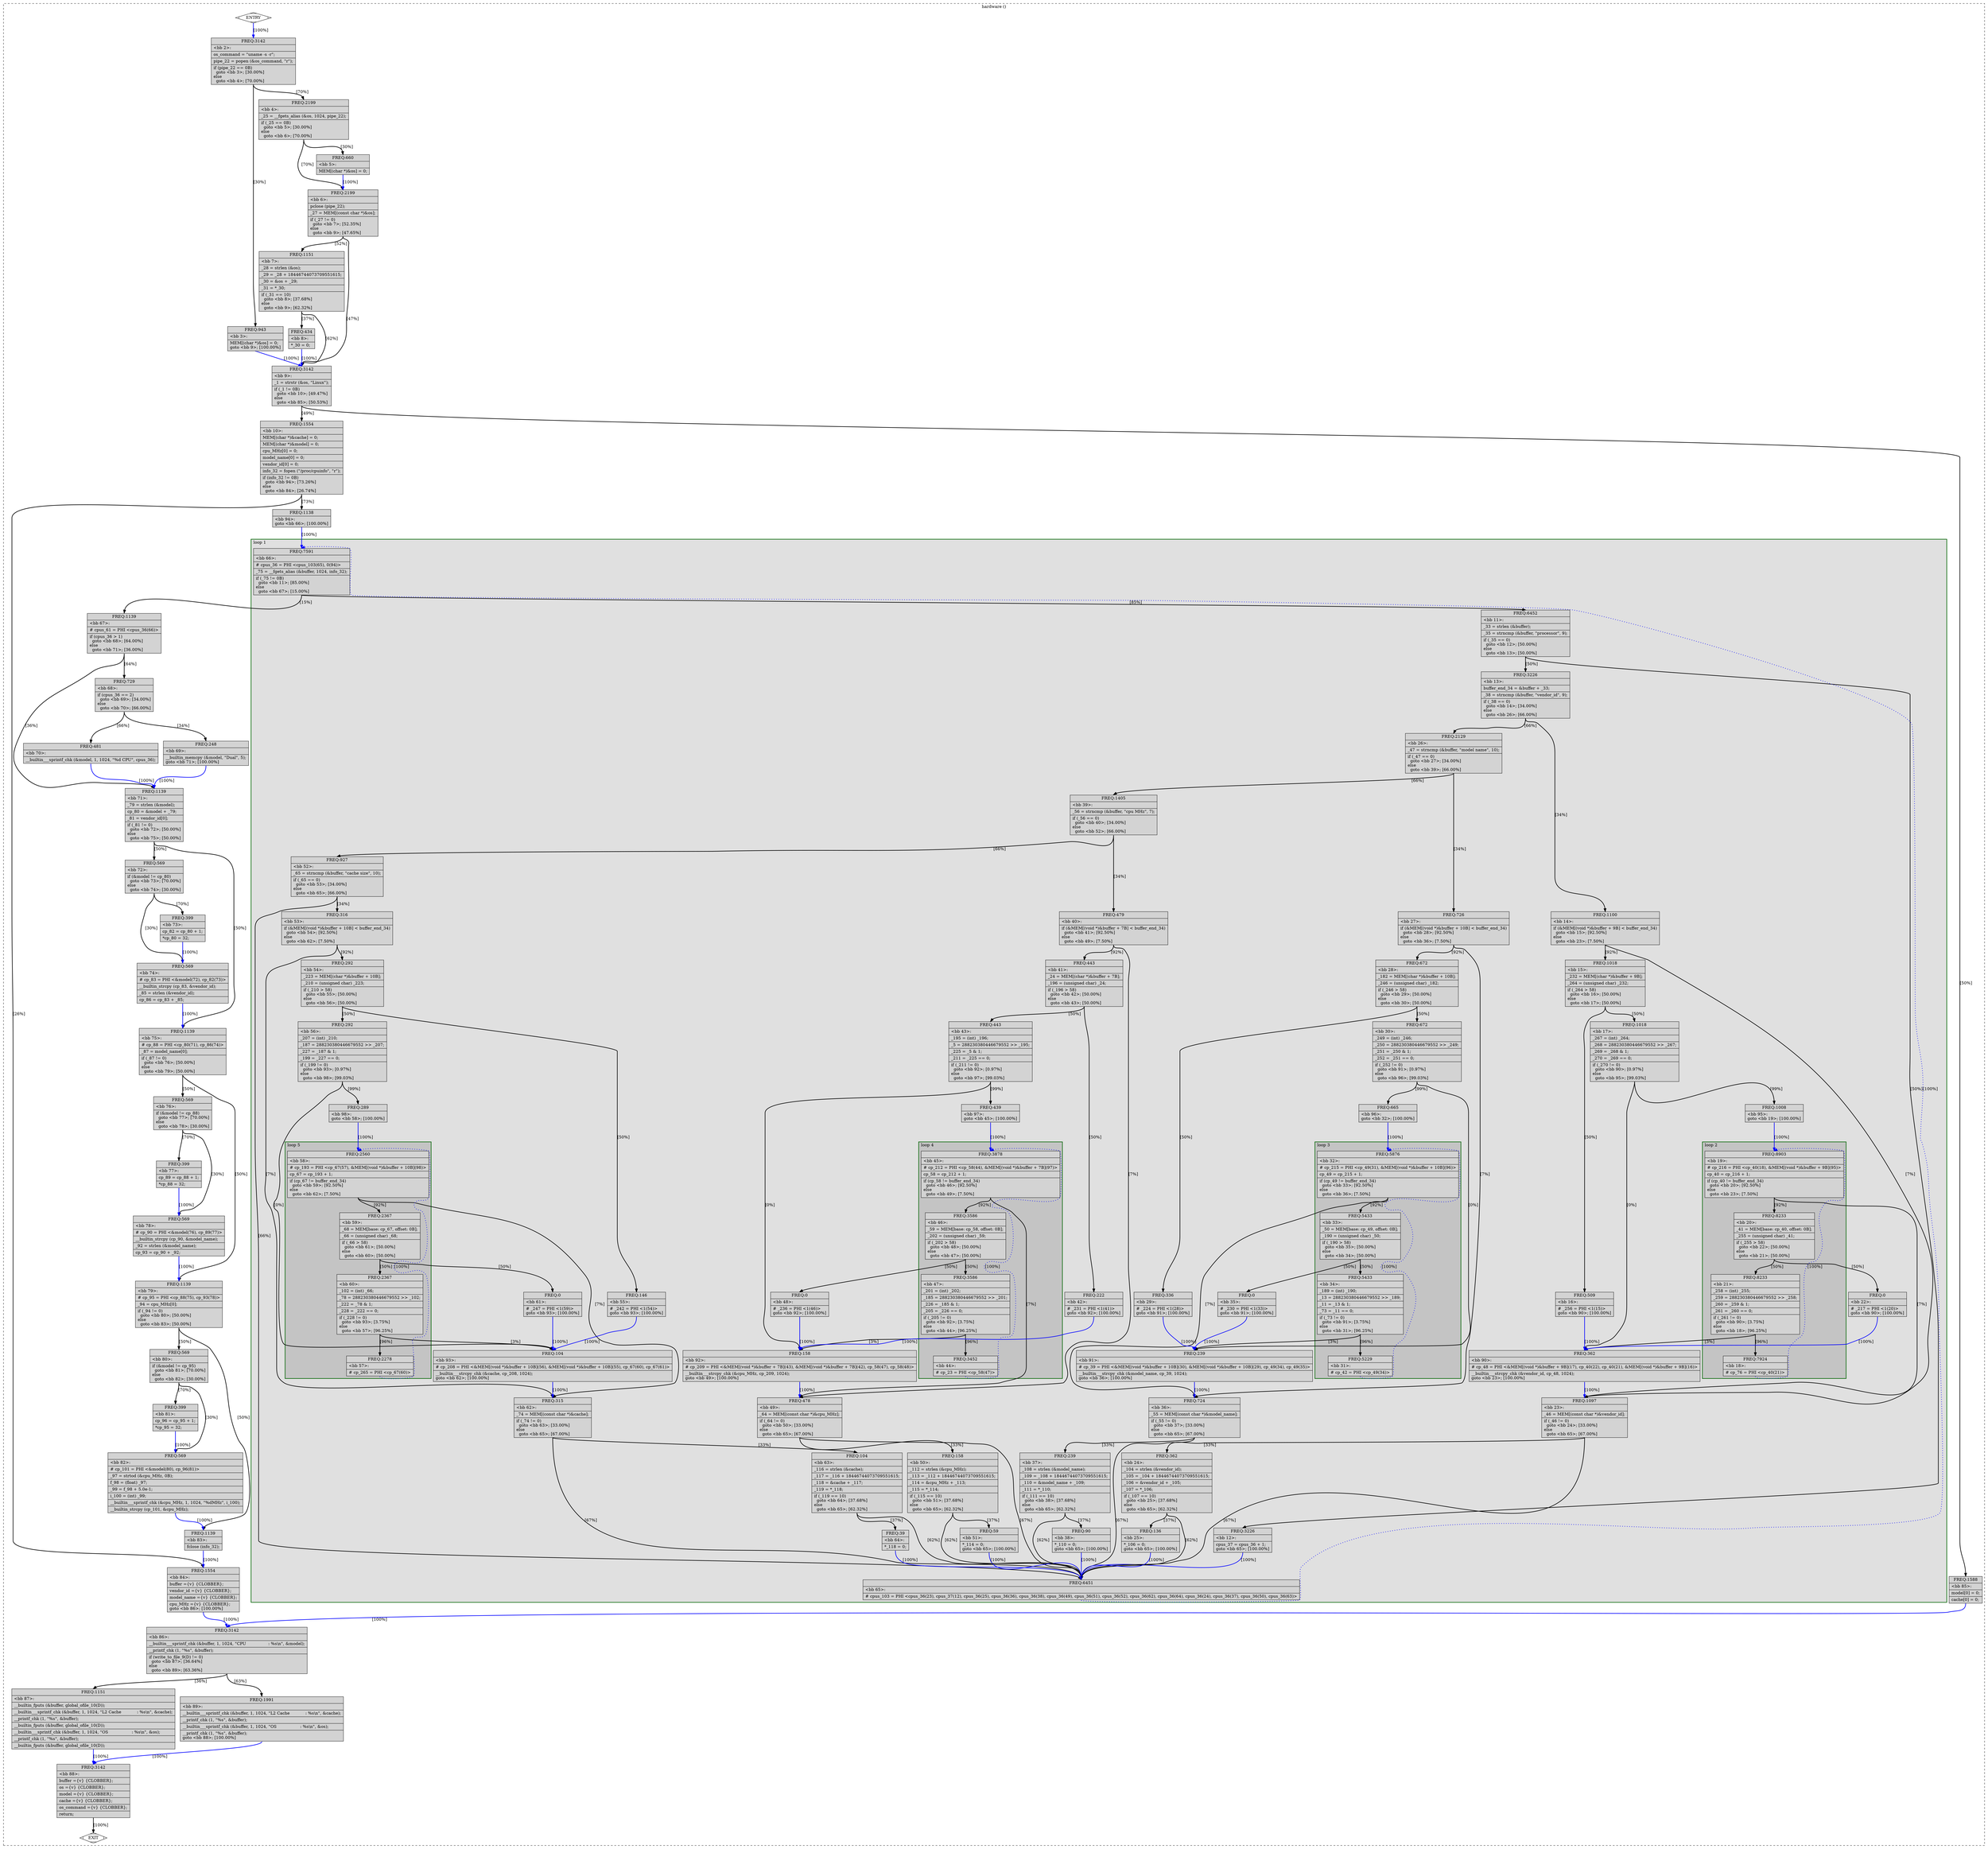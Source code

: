 digraph "hardware.c.180t.thread4" {
overlap=false;
subgraph "cluster_hardware" {
	style="dashed";
	color="black";
	label="hardware ()";
	subgraph cluster_56_1 {
	style="filled";
	color="darkgreen";
	fillcolor="grey88";
	label="loop 1";
	labeljust=l;
	penwidth=2;
	subgraph cluster_56_2 {
	style="filled";
	color="darkgreen";
	fillcolor="grey77";
	label="loop 2";
	labeljust=l;
	penwidth=2;
	fn_56_basic_block_19 [shape=record,style=filled,fillcolor=lightgrey,label="{ FREQ:8903 |\<bb\ 19\>:\l\
|#\ cp_216\ =\ PHI\ \<cp_40(18),\ &MEM[(void\ *)&buffer\ +\ 9B](95)\>\l\
|cp_40\ =\ cp_216\ +\ 1;\l\
|if\ (cp_40\ !=\ buffer_end_34)\l\
\ \ goto\ \<bb\ 20\>;\ [92.50%]\l\
else\l\
\ \ goto\ \<bb\ 23\>;\ [7.50%]\l\
}"];

	fn_56_basic_block_20 [shape=record,style=filled,fillcolor=lightgrey,label="{ FREQ:8233 |\<bb\ 20\>:\l\
|_41\ =\ MEM[base:\ cp_40,\ offset:\ 0B];\l\
|_255\ =\ (unsigned\ char)\ _41;\l\
|if\ (_255\ \>\ 58)\l\
\ \ goto\ \<bb\ 22\>;\ [50.00%]\l\
else\l\
\ \ goto\ \<bb\ 21\>;\ [50.00%]\l\
}"];

	fn_56_basic_block_21 [shape=record,style=filled,fillcolor=lightgrey,label="{ FREQ:8233 |\<bb\ 21\>:\l\
|_258\ =\ (int)\ _255;\l\
|_259\ =\ 288230380446679552\ \>\>\ _258;\l\
|_260\ =\ _259\ &\ 1;\l\
|_261\ =\ _260\ ==\ 0;\l\
|if\ (_261\ !=\ 0)\l\
\ \ goto\ \<bb\ 90\>;\ [3.75%]\l\
else\l\
\ \ goto\ \<bb\ 18\>;\ [96.25%]\l\
}"];

	fn_56_basic_block_18 [shape=record,style=filled,fillcolor=lightgrey,label="{ FREQ:7924 |\<bb\ 18\>:\l\
|#\ cp_76\ =\ PHI\ \<cp_40(21)\>\l\
}"];

	}
	subgraph cluster_56_3 {
	style="filled";
	color="darkgreen";
	fillcolor="grey77";
	label="loop 3";
	labeljust=l;
	penwidth=2;
	fn_56_basic_block_32 [shape=record,style=filled,fillcolor=lightgrey,label="{ FREQ:5876 |\<bb\ 32\>:\l\
|#\ cp_215\ =\ PHI\ \<cp_49(31),\ &MEM[(void\ *)&buffer\ +\ 10B](96)\>\l\
|cp_49\ =\ cp_215\ +\ 1;\l\
|if\ (cp_49\ !=\ buffer_end_34)\l\
\ \ goto\ \<bb\ 33\>;\ [92.50%]\l\
else\l\
\ \ goto\ \<bb\ 36\>;\ [7.50%]\l\
}"];

	fn_56_basic_block_33 [shape=record,style=filled,fillcolor=lightgrey,label="{ FREQ:5433 |\<bb\ 33\>:\l\
|_50\ =\ MEM[base:\ cp_49,\ offset:\ 0B];\l\
|_190\ =\ (unsigned\ char)\ _50;\l\
|if\ (_190\ \>\ 58)\l\
\ \ goto\ \<bb\ 35\>;\ [50.00%]\l\
else\l\
\ \ goto\ \<bb\ 34\>;\ [50.00%]\l\
}"];

	fn_56_basic_block_34 [shape=record,style=filled,fillcolor=lightgrey,label="{ FREQ:5433 |\<bb\ 34\>:\l\
|_189\ =\ (int)\ _190;\l\
|_13\ =\ 288230380446679552\ \>\>\ _189;\l\
|_11\ =\ _13\ &\ 1;\l\
|_73\ =\ _11\ ==\ 0;\l\
|if\ (_73\ !=\ 0)\l\
\ \ goto\ \<bb\ 91\>;\ [3.75%]\l\
else\l\
\ \ goto\ \<bb\ 31\>;\ [96.25%]\l\
}"];

	fn_56_basic_block_31 [shape=record,style=filled,fillcolor=lightgrey,label="{ FREQ:5229 |\<bb\ 31\>:\l\
|#\ cp_42\ =\ PHI\ \<cp_49(34)\>\l\
}"];

	}
	subgraph cluster_56_4 {
	style="filled";
	color="darkgreen";
	fillcolor="grey77";
	label="loop 4";
	labeljust=l;
	penwidth=2;
	fn_56_basic_block_45 [shape=record,style=filled,fillcolor=lightgrey,label="{ FREQ:3878 |\<bb\ 45\>:\l\
|#\ cp_212\ =\ PHI\ \<cp_58(44),\ &MEM[(void\ *)&buffer\ +\ 7B](97)\>\l\
|cp_58\ =\ cp_212\ +\ 1;\l\
|if\ (cp_58\ !=\ buffer_end_34)\l\
\ \ goto\ \<bb\ 46\>;\ [92.50%]\l\
else\l\
\ \ goto\ \<bb\ 49\>;\ [7.50%]\l\
}"];

	fn_56_basic_block_46 [shape=record,style=filled,fillcolor=lightgrey,label="{ FREQ:3586 |\<bb\ 46\>:\l\
|_59\ =\ MEM[base:\ cp_58,\ offset:\ 0B];\l\
|_202\ =\ (unsigned\ char)\ _59;\l\
|if\ (_202\ \>\ 58)\l\
\ \ goto\ \<bb\ 48\>;\ [50.00%]\l\
else\l\
\ \ goto\ \<bb\ 47\>;\ [50.00%]\l\
}"];

	fn_56_basic_block_47 [shape=record,style=filled,fillcolor=lightgrey,label="{ FREQ:3586 |\<bb\ 47\>:\l\
|_201\ =\ (int)\ _202;\l\
|_185\ =\ 288230380446679552\ \>\>\ _201;\l\
|_226\ =\ _185\ &\ 1;\l\
|_205\ =\ _226\ ==\ 0;\l\
|if\ (_205\ !=\ 0)\l\
\ \ goto\ \<bb\ 92\>;\ [3.75%]\l\
else\l\
\ \ goto\ \<bb\ 44\>;\ [96.25%]\l\
}"];

	fn_56_basic_block_44 [shape=record,style=filled,fillcolor=lightgrey,label="{ FREQ:3452 |\<bb\ 44\>:\l\
|#\ cp_23\ =\ PHI\ \<cp_58(47)\>\l\
}"];

	}
	subgraph cluster_56_5 {
	style="filled";
	color="darkgreen";
	fillcolor="grey77";
	label="loop 5";
	labeljust=l;
	penwidth=2;
	fn_56_basic_block_58 [shape=record,style=filled,fillcolor=lightgrey,label="{ FREQ:2560 |\<bb\ 58\>:\l\
|#\ cp_193\ =\ PHI\ \<cp_67(57),\ &MEM[(void\ *)&buffer\ +\ 10B](98)\>\l\
|cp_67\ =\ cp_193\ +\ 1;\l\
|if\ (cp_67\ !=\ buffer_end_34)\l\
\ \ goto\ \<bb\ 59\>;\ [92.50%]\l\
else\l\
\ \ goto\ \<bb\ 62\>;\ [7.50%]\l\
}"];

	fn_56_basic_block_59 [shape=record,style=filled,fillcolor=lightgrey,label="{ FREQ:2367 |\<bb\ 59\>:\l\
|_68\ =\ MEM[base:\ cp_67,\ offset:\ 0B];\l\
|_66\ =\ (unsigned\ char)\ _68;\l\
|if\ (_66\ \>\ 58)\l\
\ \ goto\ \<bb\ 61\>;\ [50.00%]\l\
else\l\
\ \ goto\ \<bb\ 60\>;\ [50.00%]\l\
}"];

	fn_56_basic_block_60 [shape=record,style=filled,fillcolor=lightgrey,label="{ FREQ:2367 |\<bb\ 60\>:\l\
|_102\ =\ (int)\ _66;\l\
|_78\ =\ 288230380446679552\ \>\>\ _102;\l\
|_222\ =\ _78\ &\ 1;\l\
|_228\ =\ _222\ ==\ 0;\l\
|if\ (_228\ !=\ 0)\l\
\ \ goto\ \<bb\ 93\>;\ [3.75%]\l\
else\l\
\ \ goto\ \<bb\ 57\>;\ [96.25%]\l\
}"];

	fn_56_basic_block_57 [shape=record,style=filled,fillcolor=lightgrey,label="{ FREQ:2278 |\<bb\ 57\>:\l\
|#\ cp_265\ =\ PHI\ \<cp_67(60)\>\l\
}"];

	}
	fn_56_basic_block_66 [shape=record,style=filled,fillcolor=lightgrey,label="{ FREQ:7591 |\<bb\ 66\>:\l\
|#\ cpus_36\ =\ PHI\ \<cpus_103(65),\ 0(94)\>\l\
|_75\ =\ __fgets_alias\ (&buffer,\ 1024,\ info_32);\l\
|if\ (_75\ !=\ 0B)\l\
\ \ goto\ \<bb\ 11\>;\ [85.00%]\l\
else\l\
\ \ goto\ \<bb\ 67\>;\ [15.00%]\l\
}"];

	fn_56_basic_block_11 [shape=record,style=filled,fillcolor=lightgrey,label="{ FREQ:6452 |\<bb\ 11\>:\l\
|_33\ =\ strlen\ (&buffer);\l\
|_35\ =\ strncmp\ (&buffer,\ \"processor\",\ 9);\l\
|if\ (_35\ ==\ 0)\l\
\ \ goto\ \<bb\ 12\>;\ [50.00%]\l\
else\l\
\ \ goto\ \<bb\ 13\>;\ [50.00%]\l\
}"];

	fn_56_basic_block_12 [shape=record,style=filled,fillcolor=lightgrey,label="{ FREQ:3226 |\<bb\ 12\>:\l\
|cpus_37\ =\ cpus_36\ +\ 1;\l\
goto\ \<bb\ 65\>;\ [100.00%]\l\
}"];

	fn_56_basic_block_13 [shape=record,style=filled,fillcolor=lightgrey,label="{ FREQ:3226 |\<bb\ 13\>:\l\
|buffer_end_34\ =\ &buffer\ +\ _33;\l\
|_38\ =\ strncmp\ (&buffer,\ \"vendor_id\",\ 9);\l\
|if\ (_38\ ==\ 0)\l\
\ \ goto\ \<bb\ 14\>;\ [34.00%]\l\
else\l\
\ \ goto\ \<bb\ 26\>;\ [66.00%]\l\
}"];

	fn_56_basic_block_65 [shape=record,style=filled,fillcolor=lightgrey,label="{ FREQ:6451 |\<bb\ 65\>:\l\
|#\ cpus_103\ =\ PHI\ \<cpus_36(23),\ cpus_37(12),\ cpus_36(25),\ cpus_36(36),\ cpus_36(38),\ cpus_36(49),\ cpus_36(51),\ cpus_36(52),\ cpus_36(62),\ cpus_36(64),\ cpus_36(24),\ cpus_36(37),\ cpus_36(50),\ cpus_36(63)\>\l\
}"];

	fn_56_basic_block_14 [shape=record,style=filled,fillcolor=lightgrey,label="{ FREQ:1100 |\<bb\ 14\>:\l\
|if\ (&MEM[(void\ *)&buffer\ +\ 9B]\ \<\ buffer_end_34)\l\
\ \ goto\ \<bb\ 15\>;\ [92.50%]\l\
else\l\
\ \ goto\ \<bb\ 23\>;\ [7.50%]\l\
}"];

	fn_56_basic_block_26 [shape=record,style=filled,fillcolor=lightgrey,label="{ FREQ:2129 |\<bb\ 26\>:\l\
|_47\ =\ strncmp\ (&buffer,\ \"model\ name\",\ 10);\l\
|if\ (_47\ ==\ 0)\l\
\ \ goto\ \<bb\ 27\>;\ [34.00%]\l\
else\l\
\ \ goto\ \<bb\ 39\>;\ [66.00%]\l\
}"];

	fn_56_basic_block_15 [shape=record,style=filled,fillcolor=lightgrey,label="{ FREQ:1018 |\<bb\ 15\>:\l\
|_232\ =\ MEM[(char\ *)&buffer\ +\ 9B];\l\
|_264\ =\ (unsigned\ char)\ _232;\l\
|if\ (_264\ \>\ 58)\l\
\ \ goto\ \<bb\ 16\>;\ [50.00%]\l\
else\l\
\ \ goto\ \<bb\ 17\>;\ [50.00%]\l\
}"];

	fn_56_basic_block_23 [shape=record,style=filled,fillcolor=lightgrey,label="{ FREQ:1097 |\<bb\ 23\>:\l\
|_46\ =\ MEM[(const\ char\ *)&vendor_id];\l\
|if\ (_46\ !=\ 0)\l\
\ \ goto\ \<bb\ 24\>;\ [33.00%]\l\
else\l\
\ \ goto\ \<bb\ 65\>;\ [67.00%]\l\
}"];

	fn_56_basic_block_27 [shape=record,style=filled,fillcolor=lightgrey,label="{ FREQ:726 |\<bb\ 27\>:\l\
|if\ (&MEM[(void\ *)&buffer\ +\ 10B]\ \<\ buffer_end_34)\l\
\ \ goto\ \<bb\ 28\>;\ [92.50%]\l\
else\l\
\ \ goto\ \<bb\ 36\>;\ [7.50%]\l\
}"];

	fn_56_basic_block_39 [shape=record,style=filled,fillcolor=lightgrey,label="{ FREQ:1405 |\<bb\ 39\>:\l\
|_56\ =\ strncmp\ (&buffer,\ \"cpu\ MHz\",\ 7);\l\
|if\ (_56\ ==\ 0)\l\
\ \ goto\ \<bb\ 40\>;\ [34.00%]\l\
else\l\
\ \ goto\ \<bb\ 52\>;\ [66.00%]\l\
}"];

	fn_56_basic_block_17 [shape=record,style=filled,fillcolor=lightgrey,label="{ FREQ:1018 |\<bb\ 17\>:\l\
|_267\ =\ (int)\ _264;\l\
|_268\ =\ 288230380446679552\ \>\>\ _267;\l\
|_269\ =\ _268\ &\ 1;\l\
|_270\ =\ _269\ ==\ 0;\l\
|if\ (_270\ !=\ 0)\l\
\ \ goto\ \<bb\ 90\>;\ [0.97%]\l\
else\l\
\ \ goto\ \<bb\ 95\>;\ [99.03%]\l\
}"];

	fn_56_basic_block_16 [shape=record,style=filled,fillcolor=lightgrey,label="{ FREQ:509 |\<bb\ 16\>:\l\
|#\ _256\ =\ PHI\ \<1(15)\>\l\
goto\ \<bb\ 90\>;\ [100.00%]\l\
}"];

	fn_56_basic_block_24 [shape=record,style=filled,fillcolor=lightgrey,label="{ FREQ:362 |\<bb\ 24\>:\l\
|_104\ =\ strlen\ (&vendor_id);\l\
|_105\ =\ _104\ +\ 18446744073709551615;\l\
|_106\ =\ &vendor_id\ +\ _105;\l\
|_107\ =\ *_106;\l\
|if\ (_107\ ==\ 10)\l\
\ \ goto\ \<bb\ 25\>;\ [37.68%]\l\
else\l\
\ \ goto\ \<bb\ 65\>;\ [62.32%]\l\
}"];

	fn_56_basic_block_28 [shape=record,style=filled,fillcolor=lightgrey,label="{ FREQ:672 |\<bb\ 28\>:\l\
|_182\ =\ MEM[(char\ *)&buffer\ +\ 10B];\l\
|_246\ =\ (unsigned\ char)\ _182;\l\
|if\ (_246\ \>\ 58)\l\
\ \ goto\ \<bb\ 29\>;\ [50.00%]\l\
else\l\
\ \ goto\ \<bb\ 30\>;\ [50.00%]\l\
}"];

	fn_56_basic_block_36 [shape=record,style=filled,fillcolor=lightgrey,label="{ FREQ:724 |\<bb\ 36\>:\l\
|_55\ =\ MEM[(const\ char\ *)&model_name];\l\
|if\ (_55\ !=\ 0)\l\
\ \ goto\ \<bb\ 37\>;\ [33.00%]\l\
else\l\
\ \ goto\ \<bb\ 65\>;\ [67.00%]\l\
}"];

	fn_56_basic_block_40 [shape=record,style=filled,fillcolor=lightgrey,label="{ FREQ:479 |\<bb\ 40\>:\l\
|if\ (&MEM[(void\ *)&buffer\ +\ 7B]\ \<\ buffer_end_34)\l\
\ \ goto\ \<bb\ 41\>;\ [92.50%]\l\
else\l\
\ \ goto\ \<bb\ 49\>;\ [7.50%]\l\
}"];

	fn_56_basic_block_52 [shape=record,style=filled,fillcolor=lightgrey,label="{ FREQ:927 |\<bb\ 52\>:\l\
|_65\ =\ strncmp\ (&buffer,\ \"cache\ size\",\ 10);\l\
|if\ (_65\ ==\ 0)\l\
\ \ goto\ \<bb\ 53\>;\ [34.00%]\l\
else\l\
\ \ goto\ \<bb\ 65\>;\ [66.00%]\l\
}"];

	fn_56_basic_block_95 [shape=record,style=filled,fillcolor=lightgrey,label="{ FREQ:1008 |\<bb\ 95\>:\l\
goto\ \<bb\ 19\>;\ [100.00%]\l\
}"];

	fn_56_basic_block_90 [shape=record,style=filled,fillcolor=lightgrey,label="{ FREQ:362 |\<bb\ 90\>:\l\
|#\ cp_48\ =\ PHI\ \<&MEM[(void\ *)&buffer\ +\ 9B](17),\ cp_40(22),\ cp_40(21),\ &MEM[(void\ *)&buffer\ +\ 9B](16)\>\l\
|__builtin___strcpy_chk\ (&vendor_id,\ cp_48,\ 1024);\l\
goto\ \<bb\ 23\>;\ [100.00%]\l\
}"];

	fn_56_basic_block_25 [shape=record,style=filled,fillcolor=lightgrey,label="{ FREQ:136 |\<bb\ 25\>:\l\
|*_106\ =\ 0;\l\
goto\ \<bb\ 65\>;\ [100.00%]\l\
}"];

	fn_56_basic_block_30 [shape=record,style=filled,fillcolor=lightgrey,label="{ FREQ:672 |\<bb\ 30\>:\l\
|_249\ =\ (int)\ _246;\l\
|_250\ =\ 288230380446679552\ \>\>\ _249;\l\
|_251\ =\ _250\ &\ 1;\l\
|_252\ =\ _251\ ==\ 0;\l\
|if\ (_252\ !=\ 0)\l\
\ \ goto\ \<bb\ 91\>;\ [0.97%]\l\
else\l\
\ \ goto\ \<bb\ 96\>;\ [99.03%]\l\
}"];

	fn_56_basic_block_29 [shape=record,style=filled,fillcolor=lightgrey,label="{ FREQ:336 |\<bb\ 29\>:\l\
|#\ _224\ =\ PHI\ \<1(28)\>\l\
goto\ \<bb\ 91\>;\ [100.00%]\l\
}"];

	fn_56_basic_block_37 [shape=record,style=filled,fillcolor=lightgrey,label="{ FREQ:239 |\<bb\ 37\>:\l\
|_108\ =\ strlen\ (&model_name);\l\
|_109\ =\ _108\ +\ 18446744073709551615;\l\
|_110\ =\ &model_name\ +\ _109;\l\
|_111\ =\ *_110;\l\
|if\ (_111\ ==\ 10)\l\
\ \ goto\ \<bb\ 38\>;\ [37.68%]\l\
else\l\
\ \ goto\ \<bb\ 65\>;\ [62.32%]\l\
}"];

	fn_56_basic_block_41 [shape=record,style=filled,fillcolor=lightgrey,label="{ FREQ:443 |\<bb\ 41\>:\l\
|_24\ =\ MEM[(char\ *)&buffer\ +\ 7B];\l\
|_196\ =\ (unsigned\ char)\ _24;\l\
|if\ (_196\ \>\ 58)\l\
\ \ goto\ \<bb\ 42\>;\ [50.00%]\l\
else\l\
\ \ goto\ \<bb\ 43\>;\ [50.00%]\l\
}"];

	fn_56_basic_block_49 [shape=record,style=filled,fillcolor=lightgrey,label="{ FREQ:478 |\<bb\ 49\>:\l\
|_64\ =\ MEM[(const\ char\ *)&cpu_MHz];\l\
|if\ (_64\ !=\ 0)\l\
\ \ goto\ \<bb\ 50\>;\ [33.00%]\l\
else\l\
\ \ goto\ \<bb\ 65\>;\ [67.00%]\l\
}"];

	fn_56_basic_block_53 [shape=record,style=filled,fillcolor=lightgrey,label="{ FREQ:316 |\<bb\ 53\>:\l\
|if\ (&MEM[(void\ *)&buffer\ +\ 10B]\ \<\ buffer_end_34)\l\
\ \ goto\ \<bb\ 54\>;\ [92.50%]\l\
else\l\
\ \ goto\ \<bb\ 62\>;\ [7.50%]\l\
}"];

	fn_56_basic_block_96 [shape=record,style=filled,fillcolor=lightgrey,label="{ FREQ:665 |\<bb\ 96\>:\l\
goto\ \<bb\ 32\>;\ [100.00%]\l\
}"];

	fn_56_basic_block_91 [shape=record,style=filled,fillcolor=lightgrey,label="{ FREQ:239 |\<bb\ 91\>:\l\
|#\ cp_39\ =\ PHI\ \<&MEM[(void\ *)&buffer\ +\ 10B](30),\ &MEM[(void\ *)&buffer\ +\ 10B](29),\ cp_49(34),\ cp_49(35)\>\l\
|__builtin___strcpy_chk\ (&model_name,\ cp_39,\ 1024);\l\
goto\ \<bb\ 36\>;\ [100.00%]\l\
}"];

	fn_56_basic_block_38 [shape=record,style=filled,fillcolor=lightgrey,label="{ FREQ:90 |\<bb\ 38\>:\l\
|*_110\ =\ 0;\l\
goto\ \<bb\ 65\>;\ [100.00%]\l\
}"];

	fn_56_basic_block_43 [shape=record,style=filled,fillcolor=lightgrey,label="{ FREQ:443 |\<bb\ 43\>:\l\
|_195\ =\ (int)\ _196;\l\
|_5\ =\ 288230380446679552\ \>\>\ _195;\l\
|_225\ =\ _5\ &\ 1;\l\
|_211\ =\ _225\ ==\ 0;\l\
|if\ (_211\ !=\ 0)\l\
\ \ goto\ \<bb\ 92\>;\ [0.97%]\l\
else\l\
\ \ goto\ \<bb\ 97\>;\ [99.03%]\l\
}"];

	fn_56_basic_block_42 [shape=record,style=filled,fillcolor=lightgrey,label="{ FREQ:222 |\<bb\ 42\>:\l\
|#\ _231\ =\ PHI\ \<1(41)\>\l\
goto\ \<bb\ 92\>;\ [100.00%]\l\
}"];

	fn_56_basic_block_50 [shape=record,style=filled,fillcolor=lightgrey,label="{ FREQ:158 |\<bb\ 50\>:\l\
|_112\ =\ strlen\ (&cpu_MHz);\l\
|_113\ =\ _112\ +\ 18446744073709551615;\l\
|_114\ =\ &cpu_MHz\ +\ _113;\l\
|_115\ =\ *_114;\l\
|if\ (_115\ ==\ 10)\l\
\ \ goto\ \<bb\ 51\>;\ [37.68%]\l\
else\l\
\ \ goto\ \<bb\ 65\>;\ [62.32%]\l\
}"];

	fn_56_basic_block_54 [shape=record,style=filled,fillcolor=lightgrey,label="{ FREQ:292 |\<bb\ 54\>:\l\
|_223\ =\ MEM[(char\ *)&buffer\ +\ 10B];\l\
|_210\ =\ (unsigned\ char)\ _223;\l\
|if\ (_210\ \>\ 58)\l\
\ \ goto\ \<bb\ 55\>;\ [50.00%]\l\
else\l\
\ \ goto\ \<bb\ 56\>;\ [50.00%]\l\
}"];

	fn_56_basic_block_62 [shape=record,style=filled,fillcolor=lightgrey,label="{ FREQ:315 |\<bb\ 62\>:\l\
|_74\ =\ MEM[(const\ char\ *)&cache];\l\
|if\ (_74\ !=\ 0)\l\
\ \ goto\ \<bb\ 63\>;\ [33.00%]\l\
else\l\
\ \ goto\ \<bb\ 65\>;\ [67.00%]\l\
}"];

	fn_56_basic_block_97 [shape=record,style=filled,fillcolor=lightgrey,label="{ FREQ:439 |\<bb\ 97\>:\l\
goto\ \<bb\ 45\>;\ [100.00%]\l\
}"];

	fn_56_basic_block_92 [shape=record,style=filled,fillcolor=lightgrey,label="{ FREQ:158 |\<bb\ 92\>:\l\
|#\ cp_209\ =\ PHI\ \<&MEM[(void\ *)&buffer\ +\ 7B](43),\ &MEM[(void\ *)&buffer\ +\ 7B](42),\ cp_58(47),\ cp_58(48)\>\l\
|__builtin___strcpy_chk\ (&cpu_MHz,\ cp_209,\ 1024);\l\
goto\ \<bb\ 49\>;\ [100.00%]\l\
}"];

	fn_56_basic_block_51 [shape=record,style=filled,fillcolor=lightgrey,label="{ FREQ:59 |\<bb\ 51\>:\l\
|*_114\ =\ 0;\l\
goto\ \<bb\ 65\>;\ [100.00%]\l\
}"];

	fn_56_basic_block_56 [shape=record,style=filled,fillcolor=lightgrey,label="{ FREQ:292 |\<bb\ 56\>:\l\
|_207\ =\ (int)\ _210;\l\
|_187\ =\ 288230380446679552\ \>\>\ _207;\l\
|_227\ =\ _187\ &\ 1;\l\
|_199\ =\ _227\ ==\ 0;\l\
|if\ (_199\ !=\ 0)\l\
\ \ goto\ \<bb\ 93\>;\ [0.97%]\l\
else\l\
\ \ goto\ \<bb\ 98\>;\ [99.03%]\l\
}"];

	fn_56_basic_block_55 [shape=record,style=filled,fillcolor=lightgrey,label="{ FREQ:146 |\<bb\ 55\>:\l\
|#\ _242\ =\ PHI\ \<1(54)\>\l\
goto\ \<bb\ 93\>;\ [100.00%]\l\
}"];

	fn_56_basic_block_63 [shape=record,style=filled,fillcolor=lightgrey,label="{ FREQ:104 |\<bb\ 63\>:\l\
|_116\ =\ strlen\ (&cache);\l\
|_117\ =\ _116\ +\ 18446744073709551615;\l\
|_118\ =\ &cache\ +\ _117;\l\
|_119\ =\ *_118;\l\
|if\ (_119\ ==\ 10)\l\
\ \ goto\ \<bb\ 64\>;\ [37.68%]\l\
else\l\
\ \ goto\ \<bb\ 65\>;\ [62.32%]\l\
}"];

	fn_56_basic_block_22 [shape=record,style=filled,fillcolor=lightgrey,label="{ FREQ:0 |\<bb\ 22\>:\l\
|#\ _217\ =\ PHI\ \<1(20)\>\l\
goto\ \<bb\ 90\>;\ [100.00%]\l\
}"];

	fn_56_basic_block_98 [shape=record,style=filled,fillcolor=lightgrey,label="{ FREQ:289 |\<bb\ 98\>:\l\
goto\ \<bb\ 58\>;\ [100.00%]\l\
}"];

	fn_56_basic_block_93 [shape=record,style=filled,fillcolor=lightgrey,label="{ FREQ:104 |\<bb\ 93\>:\l\
|#\ cp_208\ =\ PHI\ \<&MEM[(void\ *)&buffer\ +\ 10B](56),\ &MEM[(void\ *)&buffer\ +\ 10B](55),\ cp_67(60),\ cp_67(61)\>\l\
|__builtin___strcpy_chk\ (&cache,\ cp_208,\ 1024);\l\
goto\ \<bb\ 62\>;\ [100.00%]\l\
}"];

	fn_56_basic_block_64 [shape=record,style=filled,fillcolor=lightgrey,label="{ FREQ:39 |\<bb\ 64\>:\l\
|*_118\ =\ 0;\l\
}"];

	fn_56_basic_block_35 [shape=record,style=filled,fillcolor=lightgrey,label="{ FREQ:0 |\<bb\ 35\>:\l\
|#\ _230\ =\ PHI\ \<1(33)\>\l\
goto\ \<bb\ 91\>;\ [100.00%]\l\
}"];

	fn_56_basic_block_48 [shape=record,style=filled,fillcolor=lightgrey,label="{ FREQ:0 |\<bb\ 48\>:\l\
|#\ _236\ =\ PHI\ \<1(46)\>\l\
goto\ \<bb\ 92\>;\ [100.00%]\l\
}"];

	fn_56_basic_block_61 [shape=record,style=filled,fillcolor=lightgrey,label="{ FREQ:0 |\<bb\ 61\>:\l\
|#\ _247\ =\ PHI\ \<1(59)\>\l\
goto\ \<bb\ 93\>;\ [100.00%]\l\
}"];

	}
	fn_56_basic_block_0 [shape=Mdiamond,style=filled,fillcolor=white,label="ENTRY"];

	fn_56_basic_block_1 [shape=Mdiamond,style=filled,fillcolor=white,label="EXIT"];

	fn_56_basic_block_2 [shape=record,style=filled,fillcolor=lightgrey,label="{ FREQ:3142 |\<bb\ 2\>:\l\
|os_command\ =\ \"uname\ -s\ -r\";\l\
|pipe_22\ =\ popen\ (&os_command,\ \"r\");\l\
|if\ (pipe_22\ ==\ 0B)\l\
\ \ goto\ \<bb\ 3\>;\ [30.00%]\l\
else\l\
\ \ goto\ \<bb\ 4\>;\ [70.00%]\l\
}"];

	fn_56_basic_block_3 [shape=record,style=filled,fillcolor=lightgrey,label="{ FREQ:943 |\<bb\ 3\>:\l\
|MEM[(char\ *)&os]\ =\ 0;\l\
goto\ \<bb\ 9\>;\ [100.00%]\l\
}"];

	fn_56_basic_block_4 [shape=record,style=filled,fillcolor=lightgrey,label="{ FREQ:2199 |\<bb\ 4\>:\l\
|_25\ =\ __fgets_alias\ (&os,\ 1024,\ pipe_22);\l\
|if\ (_25\ ==\ 0B)\l\
\ \ goto\ \<bb\ 5\>;\ [30.00%]\l\
else\l\
\ \ goto\ \<bb\ 6\>;\ [70.00%]\l\
}"];

	fn_56_basic_block_5 [shape=record,style=filled,fillcolor=lightgrey,label="{ FREQ:660 |\<bb\ 5\>:\l\
|MEM[(char\ *)&os]\ =\ 0;\l\
}"];

	fn_56_basic_block_6 [shape=record,style=filled,fillcolor=lightgrey,label="{ FREQ:2199 |\<bb\ 6\>:\l\
|pclose\ (pipe_22);\l\
|_27\ =\ MEM[(const\ char\ *)&os];\l\
|if\ (_27\ !=\ 0)\l\
\ \ goto\ \<bb\ 7\>;\ [52.35%]\l\
else\l\
\ \ goto\ \<bb\ 9\>;\ [47.65%]\l\
}"];

	fn_56_basic_block_7 [shape=record,style=filled,fillcolor=lightgrey,label="{ FREQ:1151 |\<bb\ 7\>:\l\
|_28\ =\ strlen\ (&os);\l\
|_29\ =\ _28\ +\ 18446744073709551615;\l\
|_30\ =\ &os\ +\ _29;\l\
|_31\ =\ *_30;\l\
|if\ (_31\ ==\ 10)\l\
\ \ goto\ \<bb\ 8\>;\ [37.68%]\l\
else\l\
\ \ goto\ \<bb\ 9\>;\ [62.32%]\l\
}"];

	fn_56_basic_block_8 [shape=record,style=filled,fillcolor=lightgrey,label="{ FREQ:434 |\<bb\ 8\>:\l\
|*_30\ =\ 0;\l\
}"];

	fn_56_basic_block_9 [shape=record,style=filled,fillcolor=lightgrey,label="{ FREQ:3142 |\<bb\ 9\>:\l\
|_1\ =\ strstr\ (&os,\ \"Linux\");\l\
|if\ (_1\ !=\ 0B)\l\
\ \ goto\ \<bb\ 10\>;\ [49.47%]\l\
else\l\
\ \ goto\ \<bb\ 85\>;\ [50.53%]\l\
}"];

	fn_56_basic_block_10 [shape=record,style=filled,fillcolor=lightgrey,label="{ FREQ:1554 |\<bb\ 10\>:\l\
|MEM[(char\ *)&cache]\ =\ 0;\l\
|MEM[(char\ *)&model]\ =\ 0;\l\
|cpu_MHz[0]\ =\ 0;\l\
|model_name[0]\ =\ 0;\l\
|vendor_id[0]\ =\ 0;\l\
|info_32\ =\ fopen\ (\"/proc/cpuinfo\",\ \"r\");\l\
|if\ (info_32\ !=\ 0B)\l\
\ \ goto\ \<bb\ 94\>;\ [73.26%]\l\
else\l\
\ \ goto\ \<bb\ 84\>;\ [26.74%]\l\
}"];

	fn_56_basic_block_94 [shape=record,style=filled,fillcolor=lightgrey,label="{ FREQ:1138 |\<bb\ 94\>:\l\
goto\ \<bb\ 66\>;\ [100.00%]\l\
}"];

	fn_56_basic_block_67 [shape=record,style=filled,fillcolor=lightgrey,label="{ FREQ:1139 |\<bb\ 67\>:\l\
|#\ cpus_61\ =\ PHI\ \<cpus_36(66)\>\l\
|if\ (cpus_36\ \>\ 1)\l\
\ \ goto\ \<bb\ 68\>;\ [64.00%]\l\
else\l\
\ \ goto\ \<bb\ 71\>;\ [36.00%]\l\
}"];

	fn_56_basic_block_68 [shape=record,style=filled,fillcolor=lightgrey,label="{ FREQ:729 |\<bb\ 68\>:\l\
|if\ (cpus_36\ ==\ 2)\l\
\ \ goto\ \<bb\ 69\>;\ [34.00%]\l\
else\l\
\ \ goto\ \<bb\ 70\>;\ [66.00%]\l\
}"];

	fn_56_basic_block_69 [shape=record,style=filled,fillcolor=lightgrey,label="{ FREQ:248 |\<bb\ 69\>:\l\
|__builtin_memcpy\ (&model,\ \"Dual\",\ 5);\l\
goto\ \<bb\ 71\>;\ [100.00%]\l\
}"];

	fn_56_basic_block_70 [shape=record,style=filled,fillcolor=lightgrey,label="{ FREQ:481 |\<bb\ 70\>:\l\
|__builtin___sprintf_chk\ (&model,\ 1,\ 1024,\ \"%d\ CPU\",\ cpus_36);\l\
}"];

	fn_56_basic_block_71 [shape=record,style=filled,fillcolor=lightgrey,label="{ FREQ:1139 |\<bb\ 71\>:\l\
|_79\ =\ strlen\ (&model);\l\
|cp_80\ =\ &model\ +\ _79;\l\
|_81\ =\ vendor_id[0];\l\
|if\ (_81\ !=\ 0)\l\
\ \ goto\ \<bb\ 72\>;\ [50.00%]\l\
else\l\
\ \ goto\ \<bb\ 75\>;\ [50.00%]\l\
}"];

	fn_56_basic_block_72 [shape=record,style=filled,fillcolor=lightgrey,label="{ FREQ:569 |\<bb\ 72\>:\l\
|if\ (&model\ !=\ cp_80)\l\
\ \ goto\ \<bb\ 73\>;\ [70.00%]\l\
else\l\
\ \ goto\ \<bb\ 74\>;\ [30.00%]\l\
}"];

	fn_56_basic_block_73 [shape=record,style=filled,fillcolor=lightgrey,label="{ FREQ:399 |\<bb\ 73\>:\l\
|cp_82\ =\ cp_80\ +\ 1;\l\
|*cp_80\ =\ 32;\l\
}"];

	fn_56_basic_block_74 [shape=record,style=filled,fillcolor=lightgrey,label="{ FREQ:569 |\<bb\ 74\>:\l\
|#\ cp_83\ =\ PHI\ \<&model(72),\ cp_82(73)\>\l\
|__builtin_strcpy\ (cp_83,\ &vendor_id);\l\
|_85\ =\ strlen\ (&vendor_id);\l\
|cp_86\ =\ cp_83\ +\ _85;\l\
}"];

	fn_56_basic_block_75 [shape=record,style=filled,fillcolor=lightgrey,label="{ FREQ:1139 |\<bb\ 75\>:\l\
|#\ cp_88\ =\ PHI\ \<cp_80(71),\ cp_86(74)\>\l\
|_87\ =\ model_name[0];\l\
|if\ (_87\ !=\ 0)\l\
\ \ goto\ \<bb\ 76\>;\ [50.00%]\l\
else\l\
\ \ goto\ \<bb\ 79\>;\ [50.00%]\l\
}"];

	fn_56_basic_block_76 [shape=record,style=filled,fillcolor=lightgrey,label="{ FREQ:569 |\<bb\ 76\>:\l\
|if\ (&model\ !=\ cp_88)\l\
\ \ goto\ \<bb\ 77\>;\ [70.00%]\l\
else\l\
\ \ goto\ \<bb\ 78\>;\ [30.00%]\l\
}"];

	fn_56_basic_block_77 [shape=record,style=filled,fillcolor=lightgrey,label="{ FREQ:399 |\<bb\ 77\>:\l\
|cp_89\ =\ cp_88\ +\ 1;\l\
|*cp_88\ =\ 32;\l\
}"];

	fn_56_basic_block_78 [shape=record,style=filled,fillcolor=lightgrey,label="{ FREQ:569 |\<bb\ 78\>:\l\
|#\ cp_90\ =\ PHI\ \<&model(76),\ cp_89(77)\>\l\
|__builtin_strcpy\ (cp_90,\ &model_name);\l\
|_92\ =\ strlen\ (&model_name);\l\
|cp_93\ =\ cp_90\ +\ _92;\l\
}"];

	fn_56_basic_block_79 [shape=record,style=filled,fillcolor=lightgrey,label="{ FREQ:1139 |\<bb\ 79\>:\l\
|#\ cp_95\ =\ PHI\ \<cp_88(75),\ cp_93(78)\>\l\
|_94\ =\ cpu_MHz[0];\l\
|if\ (_94\ !=\ 0)\l\
\ \ goto\ \<bb\ 80\>;\ [50.00%]\l\
else\l\
\ \ goto\ \<bb\ 83\>;\ [50.00%]\l\
}"];

	fn_56_basic_block_80 [shape=record,style=filled,fillcolor=lightgrey,label="{ FREQ:569 |\<bb\ 80\>:\l\
|if\ (&model\ !=\ cp_95)\l\
\ \ goto\ \<bb\ 81\>;\ [70.00%]\l\
else\l\
\ \ goto\ \<bb\ 82\>;\ [30.00%]\l\
}"];

	fn_56_basic_block_81 [shape=record,style=filled,fillcolor=lightgrey,label="{ FREQ:399 |\<bb\ 81\>:\l\
|cp_96\ =\ cp_95\ +\ 1;\l\
|*cp_95\ =\ 32;\l\
}"];

	fn_56_basic_block_82 [shape=record,style=filled,fillcolor=lightgrey,label="{ FREQ:569 |\<bb\ 82\>:\l\
|#\ cp_101\ =\ PHI\ \<&model(80),\ cp_96(81)\>\l\
|_97\ =\ strtod\ (&cpu_MHz,\ 0B);\l\
|f_98\ =\ (float)\ _97;\l\
|_99\ =\ f_98\ +\ 5.0e-1;\l\
|i_100\ =\ (int)\ _99;\l\
|__builtin___sprintf_chk\ (&cpu_MHz,\ 1,\ 1024,\ \"%dMHz\",\ i_100);\l\
|__builtin_strcpy\ (cp_101,\ &cpu_MHz);\l\
}"];

	fn_56_basic_block_83 [shape=record,style=filled,fillcolor=lightgrey,label="{ FREQ:1139 |\<bb\ 83\>:\l\
|fclose\ (info_32);\l\
}"];

	fn_56_basic_block_84 [shape=record,style=filled,fillcolor=lightgrey,label="{ FREQ:1554 |\<bb\ 84\>:\l\
|buffer\ =\{v\}\ \{CLOBBER\};\l\
|vendor_id\ =\{v\}\ \{CLOBBER\};\l\
|model_name\ =\{v\}\ \{CLOBBER\};\l\
|cpu_MHz\ =\{v\}\ \{CLOBBER\};\l\
goto\ \<bb\ 86\>;\ [100.00%]\l\
}"];

	fn_56_basic_block_85 [shape=record,style=filled,fillcolor=lightgrey,label="{ FREQ:1588 |\<bb\ 85\>:\l\
|model[0]\ =\ 0;\l\
|cache[0]\ =\ 0;\l\
}"];

	fn_56_basic_block_86 [shape=record,style=filled,fillcolor=lightgrey,label="{ FREQ:3142 |\<bb\ 86\>:\l\
|__builtin___sprintf_chk\ (&buffer,\ 1,\ 1024,\ \"CPU\ \ \ \ \ \ \ \ \ \ \ \ \ \ \ \ \ :\ %s\\n\",\ &model);\l\
|__printf_chk\ (1,\ \"%s\",\ &buffer);\l\
|if\ (write_to_file_9(D)\ !=\ 0)\l\
\ \ goto\ \<bb\ 87\>;\ [36.64%]\l\
else\l\
\ \ goto\ \<bb\ 89\>;\ [63.36%]\l\
}"];

	fn_56_basic_block_87 [shape=record,style=filled,fillcolor=lightgrey,label="{ FREQ:1151 |\<bb\ 87\>:\l\
|__builtin_fputs\ (&buffer,\ global_ofile_10(D));\l\
|__builtin___sprintf_chk\ (&buffer,\ 1,\ 1024,\ \"L2\ Cache\ \ \ \ \ \ \ \ \ \ \ \ :\ %s\\n\",\ &cache);\l\
|__printf_chk\ (1,\ \"%s\",\ &buffer);\l\
|__builtin_fputs\ (&buffer,\ global_ofile_10(D));\l\
|__builtin___sprintf_chk\ (&buffer,\ 1,\ 1024,\ \"OS\ \ \ \ \ \ \ \ \ \ \ \ \ \ \ \ \ \ :\ %s\\n\",\ &os);\l\
|__printf_chk\ (1,\ \"%s\",\ &buffer);\l\
|__builtin_fputs\ (&buffer,\ global_ofile_10(D));\l\
}"];

	fn_56_basic_block_88 [shape=record,style=filled,fillcolor=lightgrey,label="{ FREQ:3142 |\<bb\ 88\>:\l\
|buffer\ =\{v\}\ \{CLOBBER\};\l\
|os\ =\{v\}\ \{CLOBBER\};\l\
|model\ =\{v\}\ \{CLOBBER\};\l\
|cache\ =\{v\}\ \{CLOBBER\};\l\
|os_command\ =\{v\}\ \{CLOBBER\};\l\
|return;\l\
}"];

	fn_56_basic_block_89 [shape=record,style=filled,fillcolor=lightgrey,label="{ FREQ:1991 |\<bb\ 89\>:\l\
|__builtin___sprintf_chk\ (&buffer,\ 1,\ 1024,\ \"L2\ Cache\ \ \ \ \ \ \ \ \ \ \ \ :\ %s\\n\",\ &cache);\l\
|__printf_chk\ (1,\ \"%s\",\ &buffer);\l\
|__builtin___sprintf_chk\ (&buffer,\ 1,\ 1024,\ \"OS\ \ \ \ \ \ \ \ \ \ \ \ \ \ \ \ \ \ :\ %s\\n\",\ &os);\l\
|__printf_chk\ (1,\ \"%s\",\ &buffer);\l\
goto\ \<bb\ 88\>;\ [100.00%]\l\
}"];

	fn_56_basic_block_0:s -> fn_56_basic_block_2:n [style="solid,bold",color=blue,weight=100,constraint=true, label="[100%]"];
	fn_56_basic_block_2:s -> fn_56_basic_block_3:n [style="solid,bold",color=black,weight=10,constraint=true, label="[30%]"];
	fn_56_basic_block_2:s -> fn_56_basic_block_4:n [style="solid,bold",color=black,weight=10,constraint=true, label="[70%]"];
	fn_56_basic_block_3:s -> fn_56_basic_block_9:n [style="solid,bold",color=blue,weight=100,constraint=true, label="[100%]"];
	fn_56_basic_block_4:s -> fn_56_basic_block_5:n [style="solid,bold",color=black,weight=10,constraint=true, label="[30%]"];
	fn_56_basic_block_4:s -> fn_56_basic_block_6:n [style="solid,bold",color=black,weight=10,constraint=true, label="[70%]"];
	fn_56_basic_block_5:s -> fn_56_basic_block_6:n [style="solid,bold",color=blue,weight=100,constraint=true, label="[100%]"];
	fn_56_basic_block_6:s -> fn_56_basic_block_7:n [style="solid,bold",color=black,weight=10,constraint=true, label="[52%]"];
	fn_56_basic_block_6:s -> fn_56_basic_block_9:n [style="solid,bold",color=black,weight=10,constraint=true, label="[47%]"];
	fn_56_basic_block_7:s -> fn_56_basic_block_8:n [style="solid,bold",color=black,weight=10,constraint=true, label="[37%]"];
	fn_56_basic_block_7:s -> fn_56_basic_block_9:n [style="solid,bold",color=black,weight=10,constraint=true, label="[62%]"];
	fn_56_basic_block_8:s -> fn_56_basic_block_9:n [style="solid,bold",color=blue,weight=100,constraint=true, label="[100%]"];
	fn_56_basic_block_9:s -> fn_56_basic_block_10:n [style="solid,bold",color=black,weight=10,constraint=true, label="[49%]"];
	fn_56_basic_block_9:s -> fn_56_basic_block_85:n [style="solid,bold",color=black,weight=10,constraint=true, label="[50%]"];
	fn_56_basic_block_10:s -> fn_56_basic_block_94:n [style="solid,bold",color=black,weight=10,constraint=true, label="[73%]"];
	fn_56_basic_block_10:s -> fn_56_basic_block_84:n [style="solid,bold",color=black,weight=10,constraint=true, label="[26%]"];
	fn_56_basic_block_94:s -> fn_56_basic_block_66:n [style="solid,bold",color=blue,weight=100,constraint=true, label="[100%]"];
	fn_56_basic_block_11:s -> fn_56_basic_block_12:n [style="solid,bold",color=black,weight=10,constraint=true, label="[50%]"];
	fn_56_basic_block_11:s -> fn_56_basic_block_13:n [style="solid,bold",color=black,weight=10,constraint=true, label="[50%]"];
	fn_56_basic_block_12:s -> fn_56_basic_block_65:n [style="solid,bold",color=blue,weight=100,constraint=true, label="[100%]"];
	fn_56_basic_block_13:s -> fn_56_basic_block_14:n [style="solid,bold",color=black,weight=10,constraint=true, label="[34%]"];
	fn_56_basic_block_13:s -> fn_56_basic_block_26:n [style="solid,bold",color=black,weight=10,constraint=true, label="[66%]"];
	fn_56_basic_block_14:s -> fn_56_basic_block_15:n [style="solid,bold",color=black,weight=10,constraint=true, label="[92%]"];
	fn_56_basic_block_14:s -> fn_56_basic_block_23:n [style="solid,bold",color=black,weight=10,constraint=true, label="[7%]"];
	fn_56_basic_block_15:s -> fn_56_basic_block_17:n [style="solid,bold",color=black,weight=10,constraint=true, label="[50%]"];
	fn_56_basic_block_15:s -> fn_56_basic_block_16:n [style="solid,bold",color=black,weight=10,constraint=true, label="[50%]"];
	fn_56_basic_block_16:s -> fn_56_basic_block_90:n [style="solid,bold",color=blue,weight=100,constraint=true, label="[100%]"];
	fn_56_basic_block_17:s -> fn_56_basic_block_95:n [style="solid,bold",color=black,weight=10,constraint=true, label="[99%]"];
	fn_56_basic_block_17:s -> fn_56_basic_block_90:n [style="solid,bold",color=black,weight=10,constraint=true, label="[0%]"];
	fn_56_basic_block_95:s -> fn_56_basic_block_19:n [style="solid,bold",color=blue,weight=100,constraint=true, label="[100%]"];
	fn_56_basic_block_18:s -> fn_56_basic_block_19:n [style="dotted,bold",color=blue,weight=10,constraint=false, label="[100%]"];
	fn_56_basic_block_19:s -> fn_56_basic_block_20:n [style="solid,bold",color=black,weight=10,constraint=true, label="[92%]"];
	fn_56_basic_block_19:s -> fn_56_basic_block_23:n [style="solid,bold",color=black,weight=10,constraint=true, label="[7%]"];
	fn_56_basic_block_20:s -> fn_56_basic_block_21:n [style="solid,bold",color=black,weight=10,constraint=true, label="[50%]"];
	fn_56_basic_block_20:s -> fn_56_basic_block_22:n [style="solid,bold",color=black,weight=10,constraint=true, label="[50%]"];
	fn_56_basic_block_21:s -> fn_56_basic_block_18:n [style="solid,bold",color=black,weight=10,constraint=true, label="[96%]"];
	fn_56_basic_block_21:s -> fn_56_basic_block_90:n [style="solid,bold",color=black,weight=10,constraint=true, label="[3%]"];
	fn_56_basic_block_22:s -> fn_56_basic_block_90:n [style="solid,bold",color=blue,weight=100,constraint=true, label="[100%]"];
	fn_56_basic_block_23:s -> fn_56_basic_block_24:n [style="solid,bold",color=black,weight=10,constraint=true, label="[33%]"];
	fn_56_basic_block_23:s -> fn_56_basic_block_65:n [style="solid,bold",color=black,weight=10,constraint=true, label="[67%]"];
	fn_56_basic_block_24:s -> fn_56_basic_block_25:n [style="solid,bold",color=black,weight=10,constraint=true, label="[37%]"];
	fn_56_basic_block_24:s -> fn_56_basic_block_65:n [style="solid,bold",color=black,weight=10,constraint=true, label="[62%]"];
	fn_56_basic_block_25:s -> fn_56_basic_block_65:n [style="solid,bold",color=blue,weight=100,constraint=true, label="[100%]"];
	fn_56_basic_block_26:s -> fn_56_basic_block_27:n [style="solid,bold",color=black,weight=10,constraint=true, label="[34%]"];
	fn_56_basic_block_26:s -> fn_56_basic_block_39:n [style="solid,bold",color=black,weight=10,constraint=true, label="[66%]"];
	fn_56_basic_block_27:s -> fn_56_basic_block_28:n [style="solid,bold",color=black,weight=10,constraint=true, label="[92%]"];
	fn_56_basic_block_27:s -> fn_56_basic_block_36:n [style="solid,bold",color=black,weight=10,constraint=true, label="[7%]"];
	fn_56_basic_block_28:s -> fn_56_basic_block_30:n [style="solid,bold",color=black,weight=10,constraint=true, label="[50%]"];
	fn_56_basic_block_28:s -> fn_56_basic_block_29:n [style="solid,bold",color=black,weight=10,constraint=true, label="[50%]"];
	fn_56_basic_block_29:s -> fn_56_basic_block_91:n [style="solid,bold",color=blue,weight=100,constraint=true, label="[100%]"];
	fn_56_basic_block_30:s -> fn_56_basic_block_96:n [style="solid,bold",color=black,weight=10,constraint=true, label="[99%]"];
	fn_56_basic_block_30:s -> fn_56_basic_block_91:n [style="solid,bold",color=black,weight=10,constraint=true, label="[0%]"];
	fn_56_basic_block_96:s -> fn_56_basic_block_32:n [style="solid,bold",color=blue,weight=100,constraint=true, label="[100%]"];
	fn_56_basic_block_31:s -> fn_56_basic_block_32:n [style="dotted,bold",color=blue,weight=10,constraint=false, label="[100%]"];
	fn_56_basic_block_32:s -> fn_56_basic_block_33:n [style="solid,bold",color=black,weight=10,constraint=true, label="[92%]"];
	fn_56_basic_block_32:s -> fn_56_basic_block_36:n [style="solid,bold",color=black,weight=10,constraint=true, label="[7%]"];
	fn_56_basic_block_33:s -> fn_56_basic_block_34:n [style="solid,bold",color=black,weight=10,constraint=true, label="[50%]"];
	fn_56_basic_block_33:s -> fn_56_basic_block_35:n [style="solid,bold",color=black,weight=10,constraint=true, label="[50%]"];
	fn_56_basic_block_34:s -> fn_56_basic_block_31:n [style="solid,bold",color=black,weight=10,constraint=true, label="[96%]"];
	fn_56_basic_block_34:s -> fn_56_basic_block_91:n [style="solid,bold",color=black,weight=10,constraint=true, label="[3%]"];
	fn_56_basic_block_35:s -> fn_56_basic_block_91:n [style="solid,bold",color=blue,weight=100,constraint=true, label="[100%]"];
	fn_56_basic_block_36:s -> fn_56_basic_block_37:n [style="solid,bold",color=black,weight=10,constraint=true, label="[33%]"];
	fn_56_basic_block_36:s -> fn_56_basic_block_65:n [style="solid,bold",color=black,weight=10,constraint=true, label="[67%]"];
	fn_56_basic_block_37:s -> fn_56_basic_block_38:n [style="solid,bold",color=black,weight=10,constraint=true, label="[37%]"];
	fn_56_basic_block_37:s -> fn_56_basic_block_65:n [style="solid,bold",color=black,weight=10,constraint=true, label="[62%]"];
	fn_56_basic_block_38:s -> fn_56_basic_block_65:n [style="solid,bold",color=blue,weight=100,constraint=true, label="[100%]"];
	fn_56_basic_block_39:s -> fn_56_basic_block_40:n [style="solid,bold",color=black,weight=10,constraint=true, label="[34%]"];
	fn_56_basic_block_39:s -> fn_56_basic_block_52:n [style="solid,bold",color=black,weight=10,constraint=true, label="[66%]"];
	fn_56_basic_block_40:s -> fn_56_basic_block_41:n [style="solid,bold",color=black,weight=10,constraint=true, label="[92%]"];
	fn_56_basic_block_40:s -> fn_56_basic_block_49:n [style="solid,bold",color=black,weight=10,constraint=true, label="[7%]"];
	fn_56_basic_block_41:s -> fn_56_basic_block_43:n [style="solid,bold",color=black,weight=10,constraint=true, label="[50%]"];
	fn_56_basic_block_41:s -> fn_56_basic_block_42:n [style="solid,bold",color=black,weight=10,constraint=true, label="[50%]"];
	fn_56_basic_block_42:s -> fn_56_basic_block_92:n [style="solid,bold",color=blue,weight=100,constraint=true, label="[100%]"];
	fn_56_basic_block_43:s -> fn_56_basic_block_97:n [style="solid,bold",color=black,weight=10,constraint=true, label="[99%]"];
	fn_56_basic_block_43:s -> fn_56_basic_block_92:n [style="solid,bold",color=black,weight=10,constraint=true, label="[0%]"];
	fn_56_basic_block_97:s -> fn_56_basic_block_45:n [style="solid,bold",color=blue,weight=100,constraint=true, label="[100%]"];
	fn_56_basic_block_44:s -> fn_56_basic_block_45:n [style="dotted,bold",color=blue,weight=10,constraint=false, label="[100%]"];
	fn_56_basic_block_45:s -> fn_56_basic_block_46:n [style="solid,bold",color=black,weight=10,constraint=true, label="[92%]"];
	fn_56_basic_block_45:s -> fn_56_basic_block_49:n [style="solid,bold",color=black,weight=10,constraint=true, label="[7%]"];
	fn_56_basic_block_46:s -> fn_56_basic_block_47:n [style="solid,bold",color=black,weight=10,constraint=true, label="[50%]"];
	fn_56_basic_block_46:s -> fn_56_basic_block_48:n [style="solid,bold",color=black,weight=10,constraint=true, label="[50%]"];
	fn_56_basic_block_47:s -> fn_56_basic_block_44:n [style="solid,bold",color=black,weight=10,constraint=true, label="[96%]"];
	fn_56_basic_block_47:s -> fn_56_basic_block_92:n [style="solid,bold",color=black,weight=10,constraint=true, label="[3%]"];
	fn_56_basic_block_48:s -> fn_56_basic_block_92:n [style="solid,bold",color=blue,weight=100,constraint=true, label="[100%]"];
	fn_56_basic_block_49:s -> fn_56_basic_block_50:n [style="solid,bold",color=black,weight=10,constraint=true, label="[33%]"];
	fn_56_basic_block_49:s -> fn_56_basic_block_65:n [style="solid,bold",color=black,weight=10,constraint=true, label="[67%]"];
	fn_56_basic_block_50:s -> fn_56_basic_block_51:n [style="solid,bold",color=black,weight=10,constraint=true, label="[37%]"];
	fn_56_basic_block_50:s -> fn_56_basic_block_65:n [style="solid,bold",color=black,weight=10,constraint=true, label="[62%]"];
	fn_56_basic_block_51:s -> fn_56_basic_block_65:n [style="solid,bold",color=blue,weight=100,constraint=true, label="[100%]"];
	fn_56_basic_block_52:s -> fn_56_basic_block_53:n [style="solid,bold",color=black,weight=10,constraint=true, label="[34%]"];
	fn_56_basic_block_52:s -> fn_56_basic_block_65:n [style="solid,bold",color=black,weight=10,constraint=true, label="[66%]"];
	fn_56_basic_block_53:s -> fn_56_basic_block_54:n [style="solid,bold",color=black,weight=10,constraint=true, label="[92%]"];
	fn_56_basic_block_53:s -> fn_56_basic_block_62:n [style="solid,bold",color=black,weight=10,constraint=true, label="[7%]"];
	fn_56_basic_block_54:s -> fn_56_basic_block_56:n [style="solid,bold",color=black,weight=10,constraint=true, label="[50%]"];
	fn_56_basic_block_54:s -> fn_56_basic_block_55:n [style="solid,bold",color=black,weight=10,constraint=true, label="[50%]"];
	fn_56_basic_block_55:s -> fn_56_basic_block_93:n [style="solid,bold",color=blue,weight=100,constraint=true, label="[100%]"];
	fn_56_basic_block_56:s -> fn_56_basic_block_98:n [style="solid,bold",color=black,weight=10,constraint=true, label="[99%]"];
	fn_56_basic_block_56:s -> fn_56_basic_block_93:n [style="solid,bold",color=black,weight=10,constraint=true, label="[0%]"];
	fn_56_basic_block_98:s -> fn_56_basic_block_58:n [style="solid,bold",color=blue,weight=100,constraint=true, label="[100%]"];
	fn_56_basic_block_57:s -> fn_56_basic_block_58:n [style="dotted,bold",color=blue,weight=10,constraint=false, label="[100%]"];
	fn_56_basic_block_58:s -> fn_56_basic_block_59:n [style="solid,bold",color=black,weight=10,constraint=true, label="[92%]"];
	fn_56_basic_block_58:s -> fn_56_basic_block_62:n [style="solid,bold",color=black,weight=10,constraint=true, label="[7%]"];
	fn_56_basic_block_59:s -> fn_56_basic_block_60:n [style="solid,bold",color=black,weight=10,constraint=true, label="[50%]"];
	fn_56_basic_block_59:s -> fn_56_basic_block_61:n [style="solid,bold",color=black,weight=10,constraint=true, label="[50%]"];
	fn_56_basic_block_60:s -> fn_56_basic_block_57:n [style="solid,bold",color=black,weight=10,constraint=true, label="[96%]"];
	fn_56_basic_block_60:s -> fn_56_basic_block_93:n [style="solid,bold",color=black,weight=10,constraint=true, label="[3%]"];
	fn_56_basic_block_61:s -> fn_56_basic_block_93:n [style="solid,bold",color=blue,weight=100,constraint=true, label="[100%]"];
	fn_56_basic_block_62:s -> fn_56_basic_block_63:n [style="solid,bold",color=black,weight=10,constraint=true, label="[33%]"];
	fn_56_basic_block_62:s -> fn_56_basic_block_65:n [style="solid,bold",color=black,weight=10,constraint=true, label="[67%]"];
	fn_56_basic_block_63:s -> fn_56_basic_block_64:n [style="solid,bold",color=black,weight=10,constraint=true, label="[37%]"];
	fn_56_basic_block_63:s -> fn_56_basic_block_65:n [style="solid,bold",color=black,weight=10,constraint=true, label="[62%]"];
	fn_56_basic_block_64:s -> fn_56_basic_block_65:n [style="solid,bold",color=blue,weight=100,constraint=true, label="[100%]"];
	fn_56_basic_block_65:s -> fn_56_basic_block_66:n [style="dotted,bold",color=blue,weight=10,constraint=false, label="[100%]"];
	fn_56_basic_block_66:s -> fn_56_basic_block_11:n [style="solid,bold",color=black,weight=10,constraint=true, label="[85%]"];
	fn_56_basic_block_66:s -> fn_56_basic_block_67:n [style="solid,bold",color=black,weight=10,constraint=true, label="[15%]"];
	fn_56_basic_block_67:s -> fn_56_basic_block_68:n [style="solid,bold",color=black,weight=10,constraint=true, label="[64%]"];
	fn_56_basic_block_67:s -> fn_56_basic_block_71:n [style="solid,bold",color=black,weight=10,constraint=true, label="[36%]"];
	fn_56_basic_block_68:s -> fn_56_basic_block_69:n [style="solid,bold",color=black,weight=10,constraint=true, label="[34%]"];
	fn_56_basic_block_68:s -> fn_56_basic_block_70:n [style="solid,bold",color=black,weight=10,constraint=true, label="[66%]"];
	fn_56_basic_block_69:s -> fn_56_basic_block_71:n [style="solid,bold",color=blue,weight=100,constraint=true, label="[100%]"];
	fn_56_basic_block_70:s -> fn_56_basic_block_71:n [style="solid,bold",color=blue,weight=100,constraint=true, label="[100%]"];
	fn_56_basic_block_71:s -> fn_56_basic_block_72:n [style="solid,bold",color=black,weight=10,constraint=true, label="[50%]"];
	fn_56_basic_block_71:s -> fn_56_basic_block_75:n [style="solid,bold",color=black,weight=10,constraint=true, label="[50%]"];
	fn_56_basic_block_72:s -> fn_56_basic_block_73:n [style="solid,bold",color=black,weight=10,constraint=true, label="[70%]"];
	fn_56_basic_block_72:s -> fn_56_basic_block_74:n [style="solid,bold",color=black,weight=10,constraint=true, label="[30%]"];
	fn_56_basic_block_73:s -> fn_56_basic_block_74:n [style="solid,bold",color=blue,weight=100,constraint=true, label="[100%]"];
	fn_56_basic_block_74:s -> fn_56_basic_block_75:n [style="solid,bold",color=blue,weight=100,constraint=true, label="[100%]"];
	fn_56_basic_block_75:s -> fn_56_basic_block_76:n [style="solid,bold",color=black,weight=10,constraint=true, label="[50%]"];
	fn_56_basic_block_75:s -> fn_56_basic_block_79:n [style="solid,bold",color=black,weight=10,constraint=true, label="[50%]"];
	fn_56_basic_block_76:s -> fn_56_basic_block_77:n [style="solid,bold",color=black,weight=10,constraint=true, label="[70%]"];
	fn_56_basic_block_76:s -> fn_56_basic_block_78:n [style="solid,bold",color=black,weight=10,constraint=true, label="[30%]"];
	fn_56_basic_block_77:s -> fn_56_basic_block_78:n [style="solid,bold",color=blue,weight=100,constraint=true, label="[100%]"];
	fn_56_basic_block_78:s -> fn_56_basic_block_79:n [style="solid,bold",color=blue,weight=100,constraint=true, label="[100%]"];
	fn_56_basic_block_79:s -> fn_56_basic_block_80:n [style="solid,bold",color=black,weight=10,constraint=true, label="[50%]"];
	fn_56_basic_block_79:s -> fn_56_basic_block_83:n [style="solid,bold",color=black,weight=10,constraint=true, label="[50%]"];
	fn_56_basic_block_80:s -> fn_56_basic_block_81:n [style="solid,bold",color=black,weight=10,constraint=true, label="[70%]"];
	fn_56_basic_block_80:s -> fn_56_basic_block_82:n [style="solid,bold",color=black,weight=10,constraint=true, label="[30%]"];
	fn_56_basic_block_81:s -> fn_56_basic_block_82:n [style="solid,bold",color=blue,weight=100,constraint=true, label="[100%]"];
	fn_56_basic_block_82:s -> fn_56_basic_block_83:n [style="solid,bold",color=blue,weight=100,constraint=true, label="[100%]"];
	fn_56_basic_block_83:s -> fn_56_basic_block_84:n [style="solid,bold",color=blue,weight=100,constraint=true, label="[100%]"];
	fn_56_basic_block_84:s -> fn_56_basic_block_86:n [style="solid,bold",color=blue,weight=100,constraint=true, label="[100%]"];
	fn_56_basic_block_85:s -> fn_56_basic_block_86:n [style="solid,bold",color=blue,weight=100,constraint=true, label="[100%]"];
	fn_56_basic_block_86:s -> fn_56_basic_block_87:n [style="solid,bold",color=black,weight=10,constraint=true, label="[36%]"];
	fn_56_basic_block_86:s -> fn_56_basic_block_89:n [style="solid,bold",color=black,weight=10,constraint=true, label="[63%]"];
	fn_56_basic_block_87:s -> fn_56_basic_block_88:n [style="solid,bold",color=blue,weight=100,constraint=true, label="[100%]"];
	fn_56_basic_block_88:s -> fn_56_basic_block_1:n [style="solid,bold",color=black,weight=10,constraint=true, label="[100%]"];
	fn_56_basic_block_89:s -> fn_56_basic_block_88:n [style="solid,bold",color=blue,weight=100,constraint=true, label="[100%]"];
	fn_56_basic_block_90:s -> fn_56_basic_block_23:n [style="solid,bold",color=blue,weight=100,constraint=true, label="[100%]"];
	fn_56_basic_block_91:s -> fn_56_basic_block_36:n [style="solid,bold",color=blue,weight=100,constraint=true, label="[100%]"];
	fn_56_basic_block_92:s -> fn_56_basic_block_49:n [style="solid,bold",color=blue,weight=100,constraint=true, label="[100%]"];
	fn_56_basic_block_93:s -> fn_56_basic_block_62:n [style="solid,bold",color=blue,weight=100,constraint=true, label="[100%]"];
	fn_56_basic_block_0:s -> fn_56_basic_block_1:n [style="invis",constraint=true];
}
}
